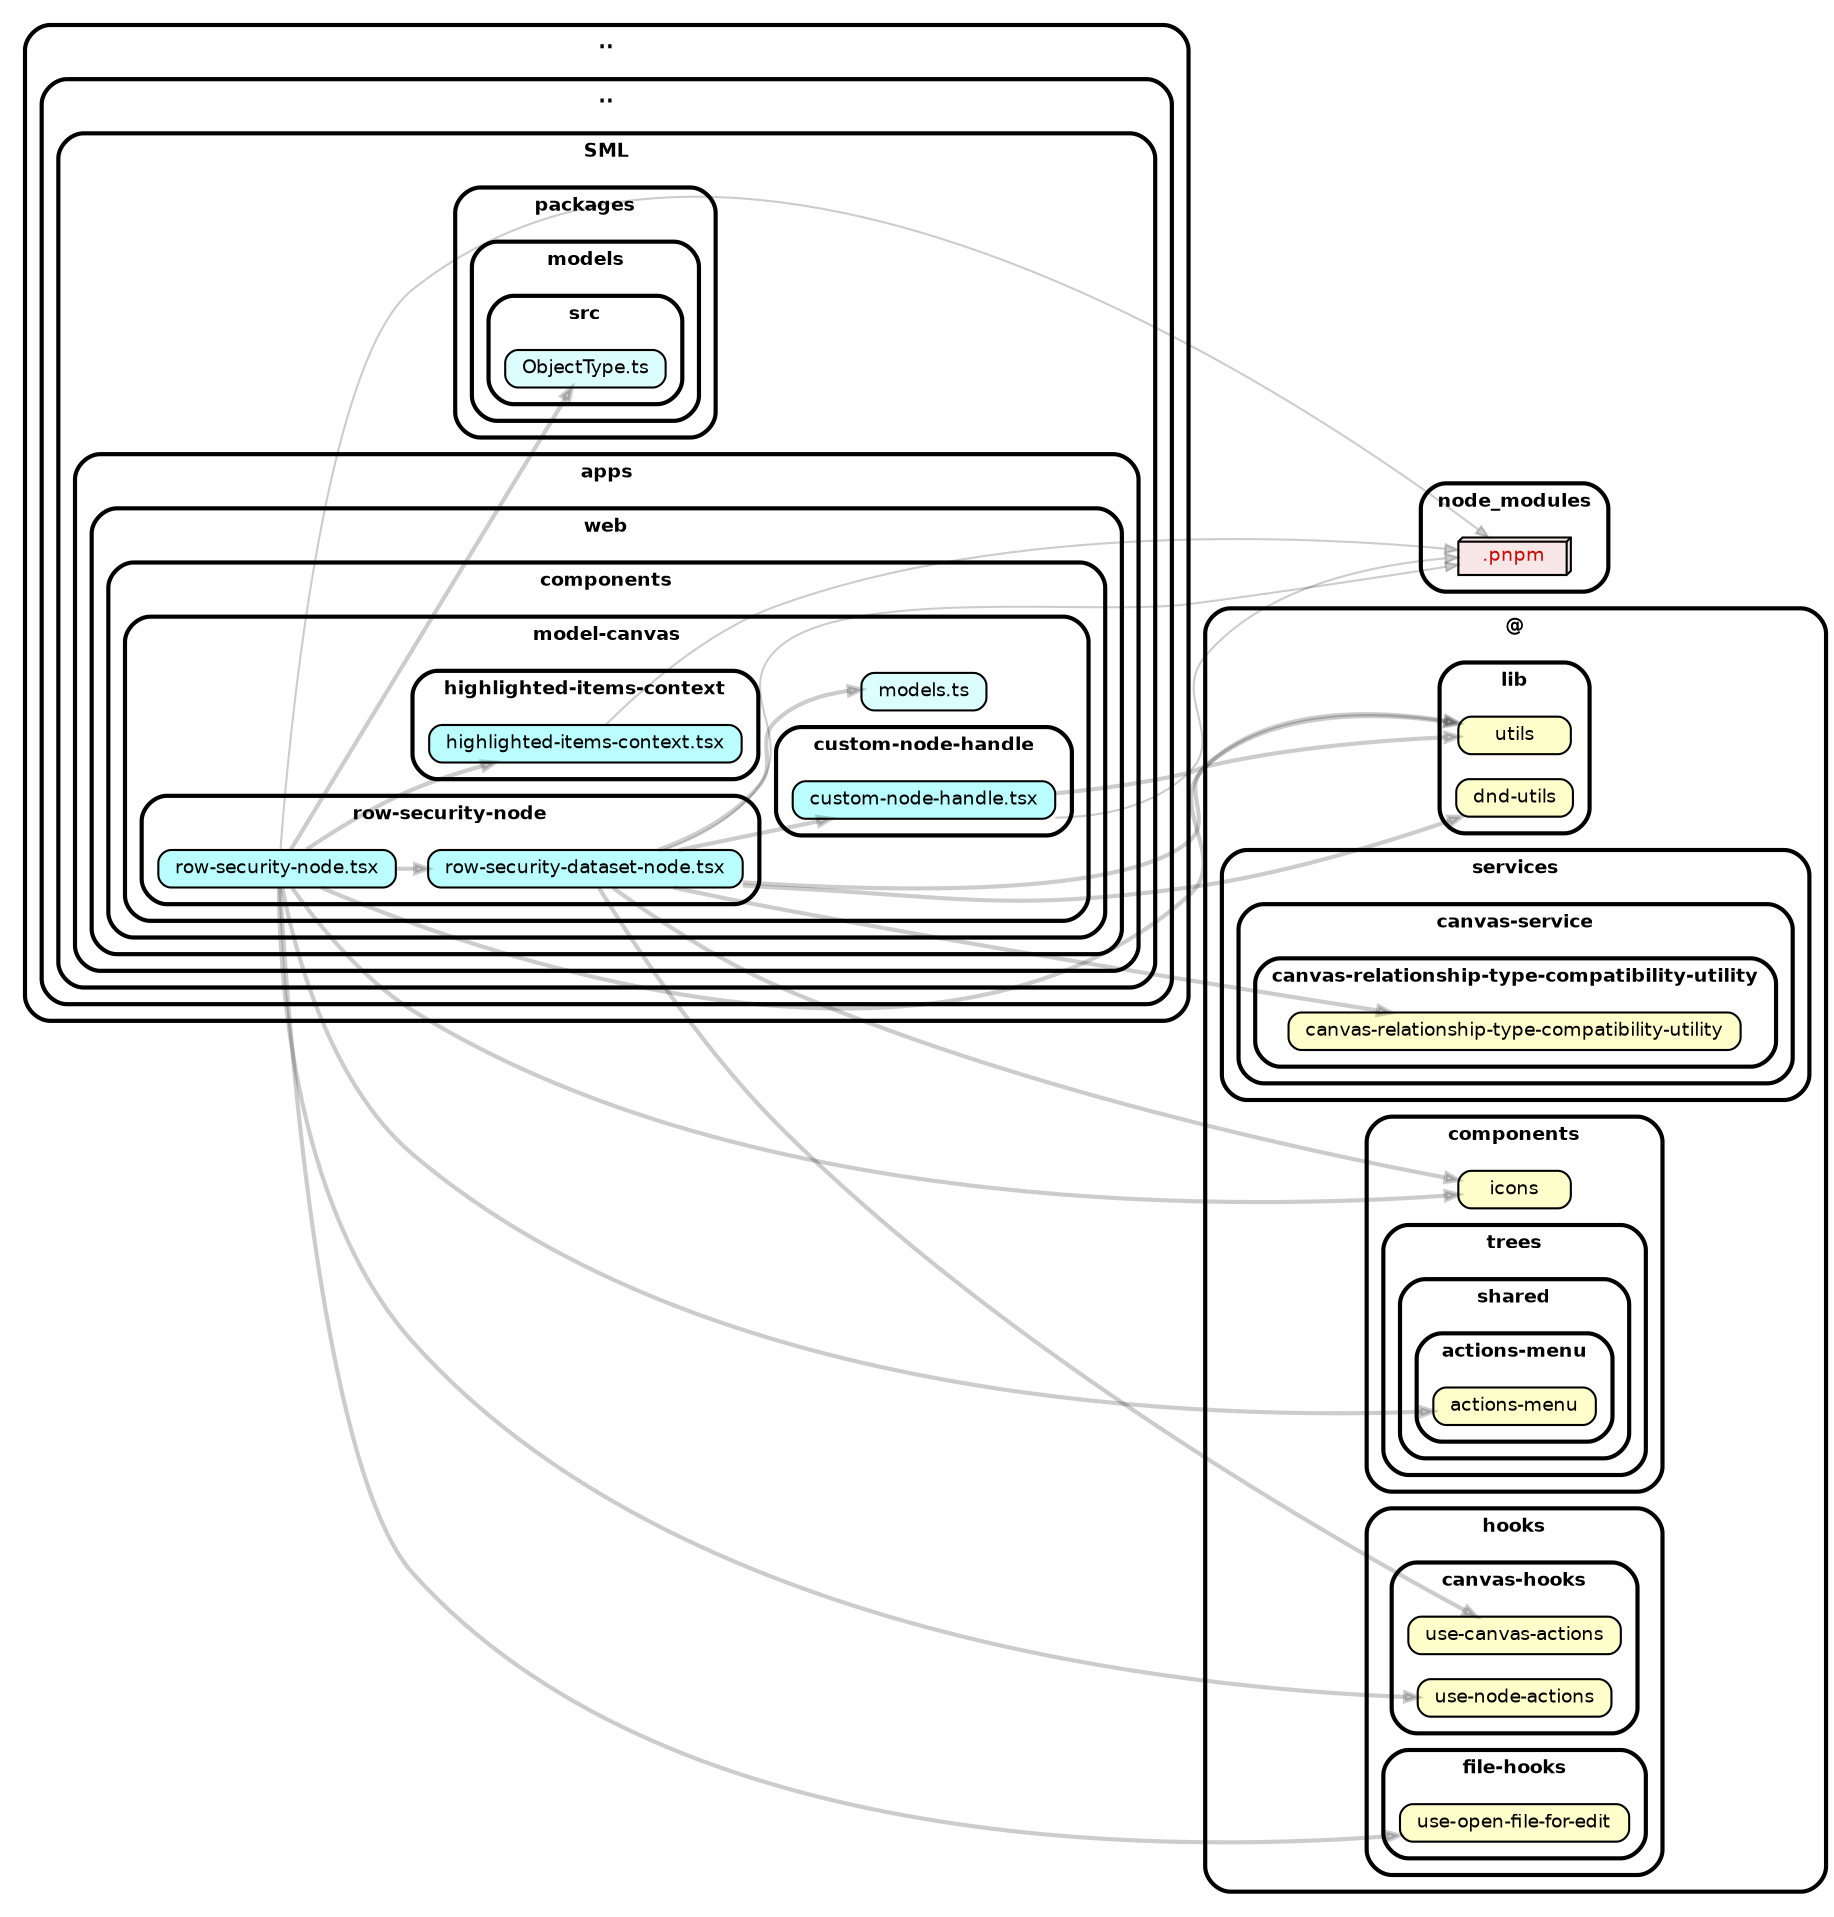 strict digraph "dependency-cruiser output"{
    rankdir="LR" splines="true" overlap="false" nodesep="0.16" ranksep="0.18" fontname="Helvetica-bold" fontsize="9" style="rounded,bold,filled" fillcolor="#ffffff" compound="true"
    node [shape="box" style="rounded, filled" height="0.2" color="black" fillcolor="#ffffcc" fontcolor="black" fontname="Helvetica" fontsize="9"]
    edge [arrowhead="normal" arrowsize="0.6" penwidth="2.0" color="#00000033" fontname="Helvetica" fontsize="9"]

    subgraph "cluster_.." {label=".." subgraph "cluster_../.." {label=".." subgraph "cluster_../../SML" {label="SML" subgraph "cluster_../../SML/apps" {label="apps" subgraph "cluster_../../SML/apps/web" {label="web" subgraph "cluster_../../SML/apps/web/components" {label="components" subgraph "cluster_../../SML/apps/web/components/model-canvas" {label="model-canvas" subgraph "cluster_../../SML/apps/web/components/model-canvas/custom-node-handle" {label="custom-node-handle" "../../SML/apps/web/components/model-canvas/custom-node-handle/custom-node-handle.tsx" [label=<custom-node-handle.tsx> tooltip="custom-node-handle.tsx" URL="../../SML/apps/web/components/model-canvas/custom-node-handle/custom-node-handle.tsx" fillcolor="#bbfeff"] } } } } } } } }
    "../../SML/apps/web/components/model-canvas/custom-node-handle/custom-node-handle.tsx" -> "@/lib/utils"
    "../../SML/apps/web/components/model-canvas/custom-node-handle/custom-node-handle.tsx" -> "node_modules/.pnpm" [penwidth="1.0"]
    subgraph "cluster_.." {label=".." subgraph "cluster_../.." {label=".." subgraph "cluster_../../SML" {label="SML" subgraph "cluster_../../SML/apps" {label="apps" subgraph "cluster_../../SML/apps/web" {label="web" subgraph "cluster_../../SML/apps/web/components" {label="components" subgraph "cluster_../../SML/apps/web/components/model-canvas" {label="model-canvas" subgraph "cluster_../../SML/apps/web/components/model-canvas/highlighted-items-context" {label="highlighted-items-context" "../../SML/apps/web/components/model-canvas/highlighted-items-context/highlighted-items-context.tsx" [label=<highlighted-items-context.tsx> tooltip="highlighted-items-context.tsx" URL="../../SML/apps/web/components/model-canvas/highlighted-items-context/highlighted-items-context.tsx" fillcolor="#bbfeff"] } } } } } } } }
    "../../SML/apps/web/components/model-canvas/highlighted-items-context/highlighted-items-context.tsx" -> "node_modules/.pnpm" [penwidth="1.0"]
    subgraph "cluster_.." {label=".." subgraph "cluster_../.." {label=".." subgraph "cluster_../../SML" {label="SML" subgraph "cluster_../../SML/apps" {label="apps" subgraph "cluster_../../SML/apps/web" {label="web" subgraph "cluster_../../SML/apps/web/components" {label="components" subgraph "cluster_../../SML/apps/web/components/model-canvas" {label="model-canvas" "../../SML/apps/web/components/model-canvas/models.ts" [label=<models.ts> tooltip="models.ts" URL="../../SML/apps/web/components/model-canvas/models.ts" fillcolor="#ddfeff"] } } } } } } }
    subgraph "cluster_.." {label=".." subgraph "cluster_../.." {label=".." subgraph "cluster_../../SML" {label="SML" subgraph "cluster_../../SML/apps" {label="apps" subgraph "cluster_../../SML/apps/web" {label="web" subgraph "cluster_../../SML/apps/web/components" {label="components" subgraph "cluster_../../SML/apps/web/components/model-canvas" {label="model-canvas" subgraph "cluster_../../SML/apps/web/components/model-canvas/row-security-node" {label="row-security-node" "../../SML/apps/web/components/model-canvas/row-security-node/row-security-dataset-node.tsx" [label=<row-security-dataset-node.tsx> tooltip="row-security-dataset-node.tsx" URL="../../SML/apps/web/components/model-canvas/row-security-node/row-security-dataset-node.tsx" fillcolor="#bbfeff"] } } } } } } } }
    "../../SML/apps/web/components/model-canvas/row-security-node/row-security-dataset-node.tsx" -> "../../SML/apps/web/components/model-canvas/custom-node-handle/custom-node-handle.tsx"
    "../../SML/apps/web/components/model-canvas/row-security-node/row-security-dataset-node.tsx" -> "../../SML/apps/web/components/model-canvas/models.ts"
    "../../SML/apps/web/components/model-canvas/row-security-node/row-security-dataset-node.tsx" -> "@/components/icons"
    "../../SML/apps/web/components/model-canvas/row-security-node/row-security-dataset-node.tsx" -> "@/hooks/canvas-hooks/use-canvas-actions"
    "../../SML/apps/web/components/model-canvas/row-security-node/row-security-dataset-node.tsx" -> "@/lib/dnd-utils"
    "../../SML/apps/web/components/model-canvas/row-security-node/row-security-dataset-node.tsx" -> "@/lib/utils"
    "../../SML/apps/web/components/model-canvas/row-security-node/row-security-dataset-node.tsx" -> "@/services/canvas-service/canvas-relationship-type-compatibility-utility/canvas-relationship-type-compatibility-utility"
    "../../SML/apps/web/components/model-canvas/row-security-node/row-security-dataset-node.tsx" -> "node_modules/.pnpm" [penwidth="1.0"]
    subgraph "cluster_.." {label=".." subgraph "cluster_../.." {label=".." subgraph "cluster_../../SML" {label="SML" subgraph "cluster_../../SML/apps" {label="apps" subgraph "cluster_../../SML/apps/web" {label="web" subgraph "cluster_../../SML/apps/web/components" {label="components" subgraph "cluster_../../SML/apps/web/components/model-canvas" {label="model-canvas" subgraph "cluster_../../SML/apps/web/components/model-canvas/row-security-node" {label="row-security-node" "../../SML/apps/web/components/model-canvas/row-security-node/row-security-node.tsx" [label=<row-security-node.tsx> tooltip="row-security-node.tsx" URL="../../SML/apps/web/components/model-canvas/row-security-node/row-security-node.tsx" fillcolor="#bbfeff"] } } } } } } } }
    "../../SML/apps/web/components/model-canvas/row-security-node/row-security-node.tsx" -> "../../SML/apps/web/components/model-canvas/highlighted-items-context/highlighted-items-context.tsx"
    "../../SML/apps/web/components/model-canvas/row-security-node/row-security-node.tsx" -> "../../SML/apps/web/components/model-canvas/row-security-node/row-security-dataset-node.tsx"
    "../../SML/apps/web/components/model-canvas/row-security-node/row-security-node.tsx" -> "@/components/icons"
    "../../SML/apps/web/components/model-canvas/row-security-node/row-security-node.tsx" -> "@/components/trees/shared/actions-menu/actions-menu"
    "../../SML/apps/web/components/model-canvas/row-security-node/row-security-node.tsx" -> "@/hooks/canvas-hooks/use-node-actions"
    "../../SML/apps/web/components/model-canvas/row-security-node/row-security-node.tsx" -> "@/hooks/file-hooks/use-open-file-for-edit"
    "../../SML/apps/web/components/model-canvas/row-security-node/row-security-node.tsx" -> "@/lib/utils"
    "../../SML/apps/web/components/model-canvas/row-security-node/row-security-node.tsx" -> "../../SML/packages/models/src/ObjectType.ts"
    "../../SML/apps/web/components/model-canvas/row-security-node/row-security-node.tsx" -> "node_modules/.pnpm" [penwidth="1.0"]
    subgraph "cluster_.." {label=".." subgraph "cluster_../.." {label=".." subgraph "cluster_../../SML" {label="SML" subgraph "cluster_../../SML/packages" {label="packages" subgraph "cluster_../../SML/packages/models" {label="models" subgraph "cluster_../../SML/packages/models/src" {label="src" "../../SML/packages/models/src/ObjectType.ts" [label=<ObjectType.ts> tooltip="ObjectType.ts" URL="../../SML/packages/models/src/ObjectType.ts" fillcolor="#ddfeff"] } } } } } }
    subgraph "cluster_@" {label="@" subgraph "cluster_@/components" {label="components" "@/components/icons" [label=<icons> tooltip="icons" ] } }
    subgraph "cluster_@" {label="@" subgraph "cluster_@/components" {label="components" subgraph "cluster_@/components/trees" {label="trees" subgraph "cluster_@/components/trees/shared" {label="shared" subgraph "cluster_@/components/trees/shared/actions-menu" {label="actions-menu" "@/components/trees/shared/actions-menu/actions-menu" [label=<actions-menu> tooltip="actions-menu" ] } } } } }
    subgraph "cluster_@" {label="@" subgraph "cluster_@/hooks" {label="hooks" subgraph "cluster_@/hooks/canvas-hooks" {label="canvas-hooks" "@/hooks/canvas-hooks/use-canvas-actions" [label=<use-canvas-actions> tooltip="use-canvas-actions" ] } } }
    subgraph "cluster_@" {label="@" subgraph "cluster_@/hooks" {label="hooks" subgraph "cluster_@/hooks/canvas-hooks" {label="canvas-hooks" "@/hooks/canvas-hooks/use-node-actions" [label=<use-node-actions> tooltip="use-node-actions" ] } } }
    subgraph "cluster_@" {label="@" subgraph "cluster_@/hooks" {label="hooks" subgraph "cluster_@/hooks/file-hooks" {label="file-hooks" "@/hooks/file-hooks/use-open-file-for-edit" [label=<use-open-file-for-edit> tooltip="use-open-file-for-edit" ] } } }
    subgraph "cluster_@" {label="@" subgraph "cluster_@/lib" {label="lib" "@/lib/dnd-utils" [label=<dnd-utils> tooltip="dnd-utils" ] } }
    subgraph "cluster_@" {label="@" subgraph "cluster_@/lib" {label="lib" "@/lib/utils" [label=<utils> tooltip="utils" ] } }
    subgraph "cluster_@" {label="@" subgraph "cluster_@/services" {label="services" subgraph "cluster_@/services/canvas-service" {label="canvas-service" subgraph "cluster_@/services/canvas-service/canvas-relationship-type-compatibility-utility" {label="canvas-relationship-type-compatibility-utility" "@/services/canvas-service/canvas-relationship-type-compatibility-utility/canvas-relationship-type-compatibility-utility" [label=<canvas-relationship-type-compatibility-utility> tooltip="canvas-relationship-type-compatibility-utility" ] } } } }
    subgraph "cluster_node_modules" {label="node_modules" "node_modules/.pnpm" [label=<.pnpm> tooltip=".pnpm" URL="https://www.npmjs.com/package/.pnpm" shape="box3d" fillcolor="#c40b0a1a" fontcolor="#c40b0a"] }
}

